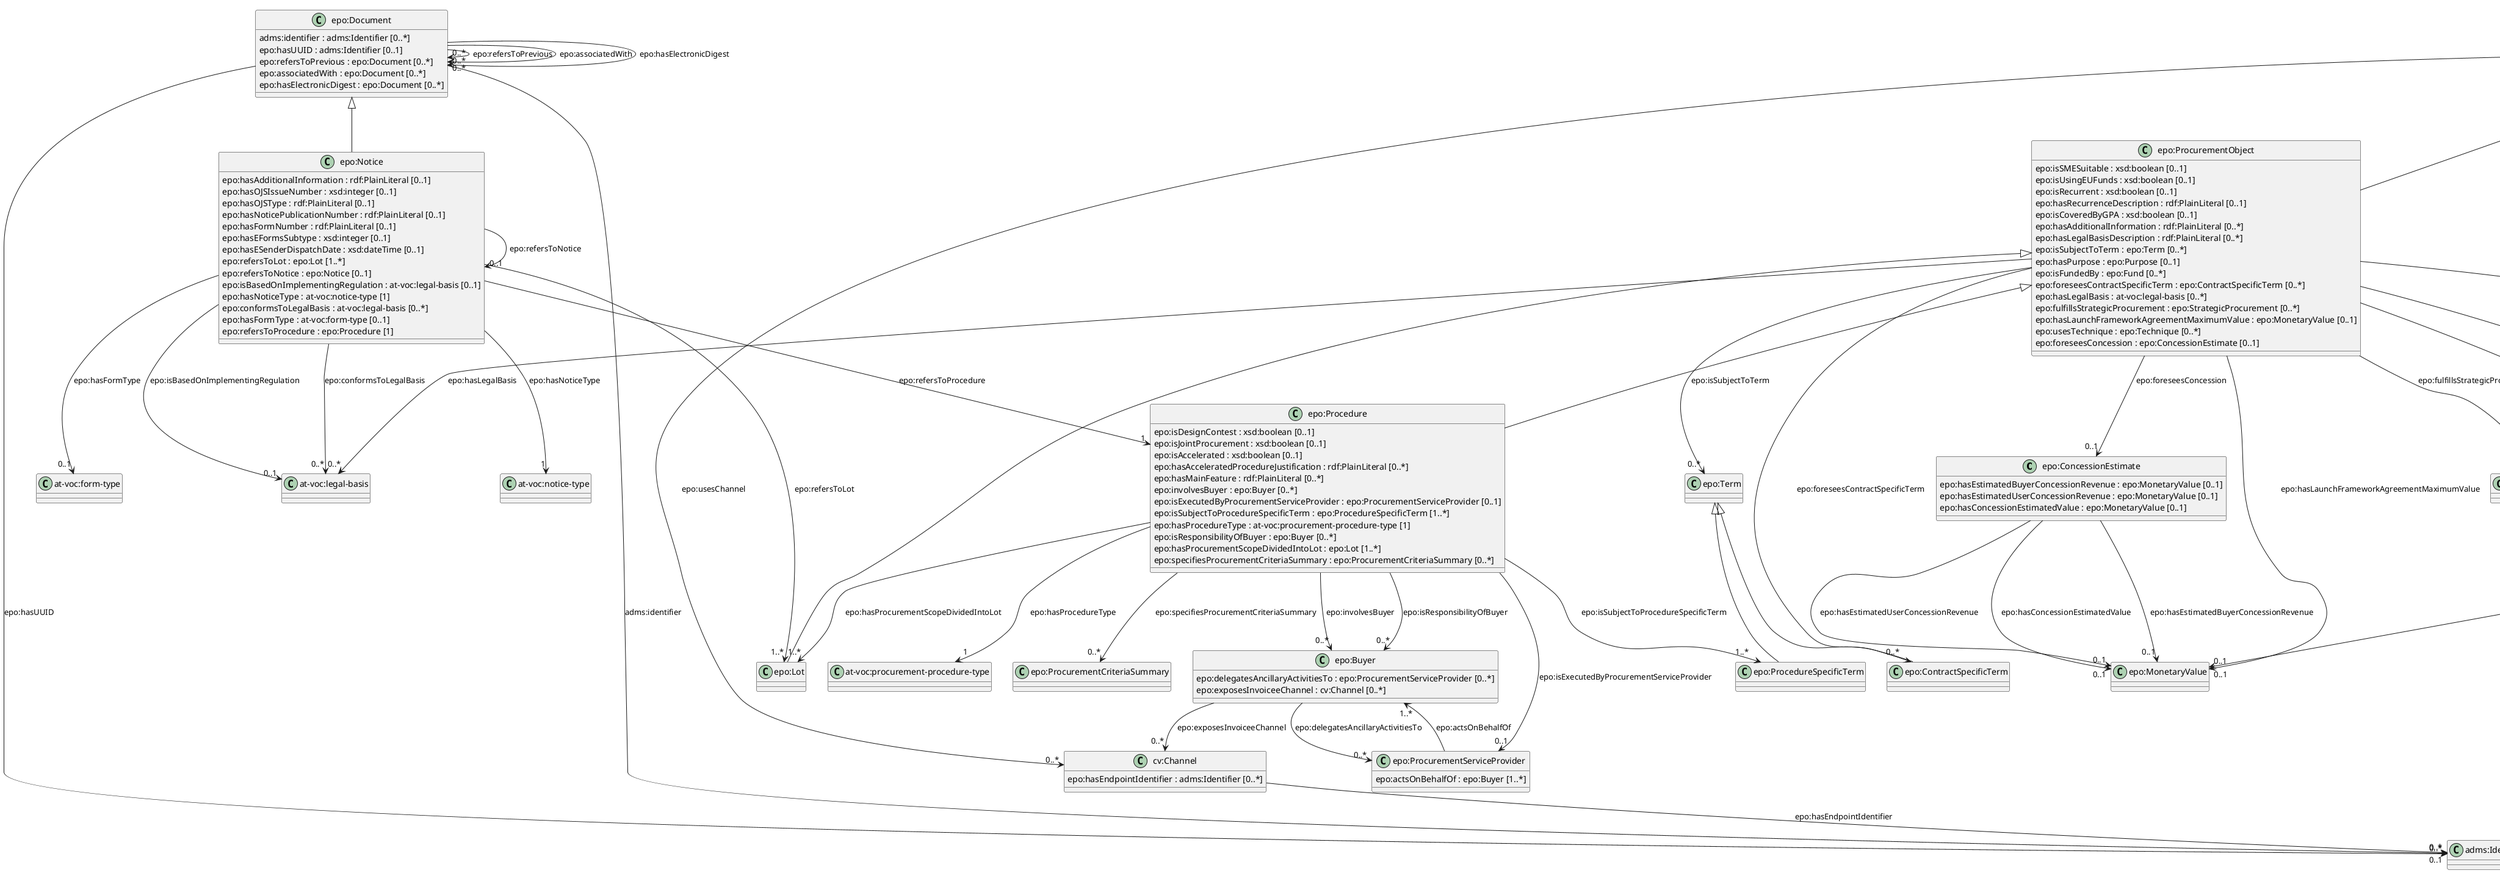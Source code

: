 
@startuml
class "epo:ConcessionEstimate" {
  epo:hasEstimatedBuyerConcessionRevenue : epo:MonetaryValue [0..1]
  epo:hasEstimatedUserConcessionRevenue : epo:MonetaryValue [0..1]
  epo:hasConcessionEstimatedValue : epo:MonetaryValue [0..1]
}
class "epo:Buyer" {
  epo:delegatesAncillaryActivitiesTo : epo:ProcurementServiceProvider [0..*]
  epo:exposesInvoiceeChannel : cv:Channel [0..*]
}
class "epo:Document" {
  adms:identifier : adms:Identifier [0..*]
  epo:hasUUID : adms:Identifier [0..1]
  epo:refersToPrevious : epo:Document [0..*]
  epo:associatedWith : epo:Document [0..*]
  epo:hasElectronicDigest : epo:Document [0..*]
}
class "epo:Fund" {
  adms:identifier : adms:Identifier [0..1]
}
class "epo:Lot" {

}
class "epo:Notice" {
  epo:hasAdditionalInformation : rdf:PlainLiteral [0..1]
  epo:hasOJSIssueNumber : xsd:integer [0..1]
  epo:hasOJSType : rdf:PlainLiteral [0..1]
  epo:hasNoticePublicationNumber : rdf:PlainLiteral [0..1]
  epo:hasFormNumber : rdf:PlainLiteral [0..1]
  epo:hasEFormsSubtype : xsd:integer [0..1]
  epo:hasESenderDispatchDate : xsd:dateTime [0..1]
  epo:refersToLot : epo:Lot [1..*]
  epo:refersToNotice : epo:Notice [0..1]
  epo:isBasedOnImplementingRegulation : at-voc:legal-basis [0..1]
  epo:hasNoticeType : at-voc:notice-type [1]
  epo:conformsToLegalBasis : at-voc:legal-basis [0..*]
  epo:hasFormType : at-voc:form-type [0..1]
  epo:refersToProcedure : epo:Procedure [1]
}
class "epo:Procedure" {
  epo:isDesignContest : xsd:boolean [0..1]
  epo:isJointProcurement : xsd:boolean [0..1]
  epo:isAccelerated : xsd:boolean [0..1]
  epo:hasAcceleratedProcedureJustification : rdf:PlainLiteral [0..*]
  epo:hasMainFeature : rdf:PlainLiteral [0..*]
  epo:involvesBuyer : epo:Buyer [0..*]
  epo:isExecutedByProcurementServiceProvider : epo:ProcurementServiceProvider [0..1]
  epo:isSubjectToProcedureSpecificTerm : epo:ProcedureSpecificTerm [1..*]
  epo:hasProcedureType : at-voc:procurement-procedure-type [1]
  epo:isResponsibilityOfBuyer : epo:Buyer [0..*]
  epo:hasProcurementScopeDividedIntoLot : epo:Lot [1..*]
  epo:specifiesProcurementCriteriaSummary : epo:ProcurementCriteriaSummary [0..*]
}
class "epo:ProcurementServiceProvider" {
  epo:actsOnBehalfOf : epo:Buyer [1..*]
}
class "epo:ProcedureSpecificTerm" {

}
class "epo:Purpose" {
  epo:hasAdditionalClassification : at-voc:cpv [0..*]
  epo:hasMainClassification : at-voc:cpv [1..*]
  epo:hasTotalQuantity : epo:Quantity [0..1]
}
class "epo:StrategicProcurement" {

}
class "epo:Technique" {

}
class "epo:MonetaryValue" {

}
class "at-voc:cpv" {

}
class "at-voc:legal-basis" {

}
class "at-voc:procurement-procedure-type" {

}
class "at-voc:notice-type" {

}
class "at-voc:form-type" {

}
class "adms:Identifier" {

}
class "epo:Quantity" {

}
class "epo:Term" {

}
class "epo:ProcurementObject" {
  epo:isSMESuitable : xsd:boolean [0..1]
  epo:isUsingEUFunds : xsd:boolean [0..1]
  epo:isRecurrent : xsd:boolean [0..1]
  epo:hasRecurrenceDescription : rdf:PlainLiteral [0..1]
  epo:isCoveredByGPA : xsd:boolean [0..1]
  epo:hasAdditionalInformation : rdf:PlainLiteral [0..*]
  epo:hasLegalBasisDescription : rdf:PlainLiteral [0..*]
  epo:isSubjectToTerm : epo:Term [0..*]
  epo:hasPurpose : epo:Purpose [0..1]
  epo:isFundedBy : epo:Fund [0..*]
  epo:foreseesContractSpecificTerm : epo:ContractSpecificTerm [0..*]
  epo:hasLegalBasis : at-voc:legal-basis [0..*]
  epo:fulfillsStrategicProcurement : epo:StrategicProcurement [0..*]
  epo:hasLaunchFrameworkAgreementMaximumValue : epo:MonetaryValue [0..1]
  epo:usesTechnique : epo:Technique [0..*]
  epo:foreseesConcession : epo:ConcessionEstimate [0..1]
}
class "epo:ContractSpecificTerm" {

}
class "epo:ProcurementElement" {
  dct:description : rdf:PlainLiteral [0..*]
  dct:title : rdf:PlainLiteral [0..*]
  epo:usesChannel : cv:Channel [0..*]
  epo:hasEstimatedValue : epo:MonetaryValue [0..1]
  adms:identifier : adms:Identifier [1]
  epo:hasInternalIdentifier : adms:Identifier [0..*]
}
class "epo:ProcurementCriteriaSummary" {

}
class "cv:Channel" {
  epo:hasEndpointIdentifier : adms:Identifier [0..*]
}
"epo:Term" <|-- "epo:ProcedureSpecificTerm"
"epo:Document" <|-- "epo:Notice"
"epo:ProcurementObject" <|-- "epo:Procedure"
"epo:ProcurementElement" <|-- "epo:ProcurementObject"
"epo:Term" <|-- "epo:ContractSpecificTerm"
"epo:ProcurementObject" <|-- "epo:Lot"
"epo:Notice" --> "1..*" "epo:Lot" : epo:refersToLot
"epo:ProcurementElement" --> "0..*" "cv:Channel" : epo:usesChannel
"epo:Procedure" --> "0..*" "epo:Buyer" : epo:involvesBuyer
"epo:Procedure" --> "0..1" "epo:ProcurementServiceProvider" : epo:isExecutedByProcurementServiceProvider
"epo:ProcurementObject" --> "0..*" "epo:Term" : epo:isSubjectToTerm
"epo:Notice" --> "0..1" "epo:Notice" : epo:refersToNotice
"epo:Notice" --> "0..1" "at-voc:legal-basis" : epo:isBasedOnImplementingRegulation
"epo:ProcurementObject" --> "0..1" "epo:Purpose" : epo:hasPurpose
"epo:ProcurementObject" --> "0..*" "epo:Fund" : epo:isFundedBy
"epo:ProcurementObject" --> "0..*" "epo:ContractSpecificTerm" : epo:foreseesContractSpecificTerm
"epo:Document" --> "0..*" "adms:Identifier" : adms:identifier
"epo:Document" --> "0..1" "adms:Identifier" : epo:hasUUID
"epo:Notice" --> "1" "at-voc:notice-type" : epo:hasNoticeType
"epo:Fund" --> "0..1" "adms:Identifier" : adms:identifier
"epo:Purpose" --> "0..*" "at-voc:cpv" : epo:hasAdditionalClassification
"epo:Purpose" --> "1..*" "at-voc:cpv" : epo:hasMainClassification
"epo:ProcurementElement" --> "0..1" "epo:MonetaryValue" : epo:hasEstimatedValue
"epo:ProcurementObject" --> "0..*" "at-voc:legal-basis" : epo:hasLegalBasis
"epo:Procedure" --> "1..*" "epo:ProcedureSpecificTerm" : epo:isSubjectToProcedureSpecificTerm
"epo:Procedure" --> "1" "at-voc:procurement-procedure-type" : epo:hasProcedureType
"epo:Notice" --> "0..*" "at-voc:legal-basis" : epo:conformsToLegalBasis
"epo:Procedure" --> "0..*" "epo:Buyer" : epo:isResponsibilityOfBuyer
"epo:Notice" --> "0..1" "at-voc:form-type" : epo:hasFormType
"epo:Procedure" --> "1..*" "epo:Lot" : epo:hasProcurementScopeDividedIntoLot
"epo:ProcurementServiceProvider" --> "1..*" "epo:Buyer" : epo:actsOnBehalfOf
"epo:Buyer" --> "0..*" "epo:ProcurementServiceProvider" : epo:delegatesAncillaryActivitiesTo
"epo:ProcurementElement" --> "1" "adms:Identifier" : adms:identifier
"epo:ConcessionEstimate" --> "0..1" "epo:MonetaryValue" : epo:hasEstimatedBuyerConcessionRevenue
"epo:ConcessionEstimate" --> "0..1" "epo:MonetaryValue" : epo:hasEstimatedUserConcessionRevenue
"epo:ProcurementObject" --> "0..*" "epo:StrategicProcurement" : epo:fulfillsStrategicProcurement
"epo:Document" --> "0..*" "epo:Document" : epo:refersToPrevious
"epo:Purpose" --> "0..1" "epo:Quantity" : epo:hasTotalQuantity
"epo:ProcurementObject" --> "0..1" "epo:MonetaryValue" : epo:hasLaunchFrameworkAgreementMaximumValue
"epo:Buyer" --> "0..*" "cv:Channel" : epo:exposesInvoiceeChannel
"epo:Procedure" --> "0..*" "epo:ProcurementCriteriaSummary" : epo:specifiesProcurementCriteriaSummary
"epo:Document" --> "0..*" "epo:Document" : epo:associatedWith
"epo:Document" --> "0..*" "epo:Document" : epo:hasElectronicDigest
"epo:ProcurementObject" --> "0..*" "epo:Technique" : epo:usesTechnique
"epo:ProcurementObject" --> "0..1" "epo:ConcessionEstimate" : epo:foreseesConcession
"epo:ConcessionEstimate" --> "0..1" "epo:MonetaryValue" : epo:hasConcessionEstimatedValue
"epo:Notice" --> "1" "epo:Procedure" : epo:refersToProcedure
"cv:Channel" --> "0..*" "adms:Identifier" : epo:hasEndpointIdentifier
"epo:ProcurementElement" --> "0..*" "adms:Identifier" : epo:hasInternalIdentifier
@enduml
